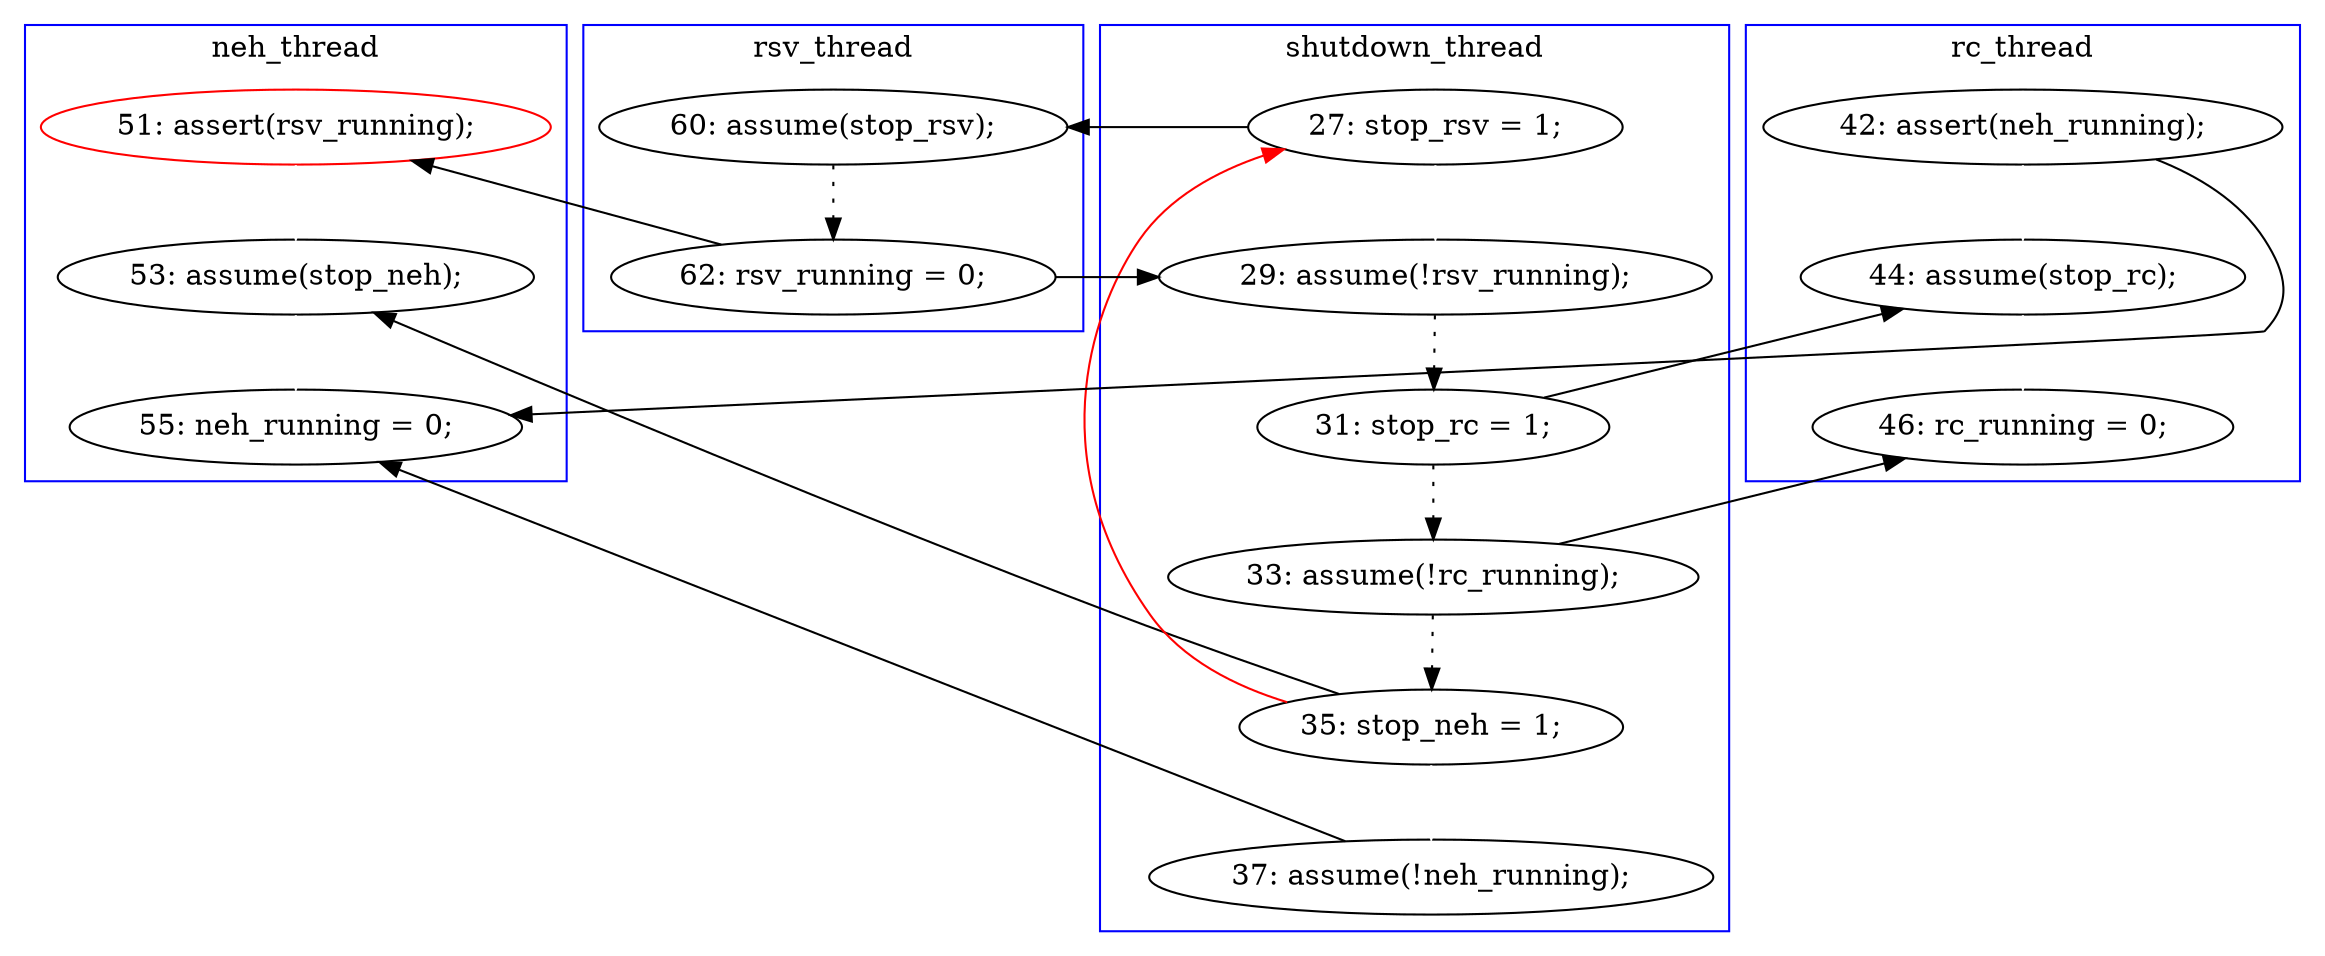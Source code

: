 digraph Counterexample {
	24 -> 37 [color = black, style = solid, constraint = false]
	22 -> 32 [color = black, style = solid, constraint = false]
	16 -> 17 [color = black, style = dotted]
	18 -> 37 [color = white, style = solid]
	21 -> 30 [color = black, style = solid, constraint = false]
	24 -> 26 [color = white, style = solid]
	17 -> 18 [color = black, style = solid, constraint = false]
	22 -> 24 [color = black, style = dotted]
	29 -> 30 [color = white, style = solid]
	17 -> 20 [color = black, style = solid, constraint = false]
	30 -> 32 [color = white, style = solid]
	24 -> 11 [color = red, style = solid, constraint = false]
	21 -> 22 [color = black, style = dotted]
	37 -> 38 [color = white, style = solid]
	11 -> 20 [color = white, style = solid]
	20 -> 21 [color = black, style = dotted]
	11 -> 16 [color = black, style = solid, constraint = false]
	29 -> 38 [color = black, style = solid, constraint = false]
	26 -> 38 [color = black, style = solid, constraint = false]
	subgraph cluster2 {
		label = rc_thread
		color = blue
		32  [label = "46: rc_running = 0;"]
		30  [label = "44: assume(stop_rc);"]
		29  [label = "42: assert(neh_running);"]
	}
	subgraph cluster3 {
		label = neh_thread
		color = blue
		18  [label = "51: assert(rsv_running);", color = red]
		37  [label = "53: assume(stop_neh);"]
		38  [label = "55: neh_running = 0;"]
	}
	subgraph cluster4 {
		label = rsv_thread
		color = blue
		17  [label = "62: rsv_running = 0;"]
		16  [label = "60: assume(stop_rsv);"]
	}
	subgraph cluster1 {
		label = shutdown_thread
		color = blue
		20  [label = "29: assume(!rsv_running);"]
		22  [label = "33: assume(!rc_running);"]
		11  [label = "27: stop_rsv = 1;"]
		21  [label = "31: stop_rc = 1;"]
		24  [label = "35: stop_neh = 1;"]
		26  [label = "37: assume(!neh_running);"]
	}
}